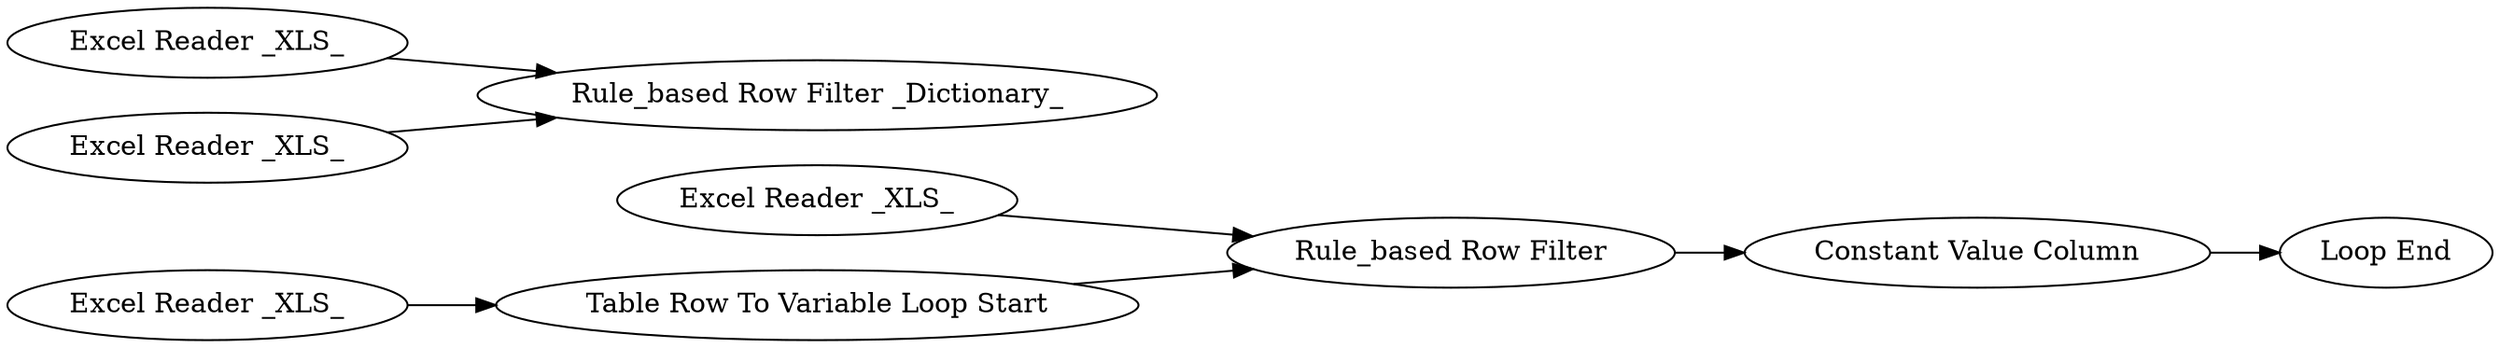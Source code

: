digraph {
	68 -> 69
	62 -> 60
	70 -> 67
	66 -> 67
	71 -> 60
	67 -> 68
	63 -> 66
	62 [label="Excel Reader _XLS_"]
	66 [label="Table Row To Variable Loop Start"]
	70 [label="Excel Reader _XLS_"]
	68 [label="Constant Value Column"]
	69 [label="Loop End"]
	67 [label="Rule_based Row Filter"]
	71 [label="Excel Reader _XLS_"]
	63 [label="Excel Reader _XLS_"]
	60 [label="Rule_based Row Filter _Dictionary_"]
	rankdir=LR
}
